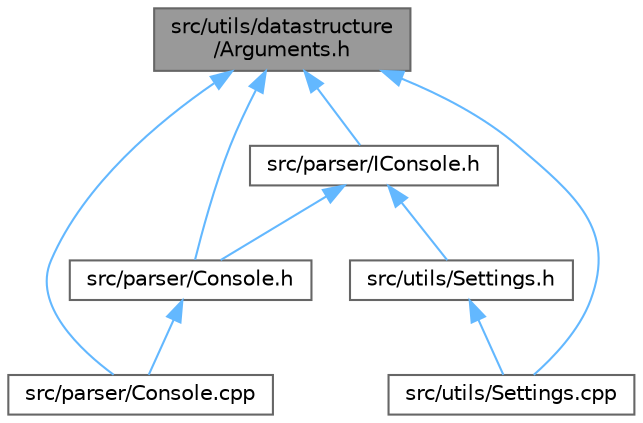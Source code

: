 digraph "src/utils/datastructure/Arguments.h"
{
 // LATEX_PDF_SIZE
  bgcolor="transparent";
  edge [fontname=Helvetica,fontsize=10,labelfontname=Helvetica,labelfontsize=10];
  node [fontname=Helvetica,fontsize=10,shape=box,height=0.2,width=0.4];
  Node1 [id="Node000001",label="src/utils/datastructure\l/Arguments.h",height=0.2,width=0.4,color="gray40", fillcolor="grey60", style="filled", fontcolor="black",tooltip="Definition of the datastructure of command line arguments for csvhelper."];
  Node1 -> Node2 [id="edge1_Node000001_Node000002",dir="back",color="steelblue1",style="solid",tooltip=" "];
  Node2 [id="Node000002",label="src/parser/Console.cpp",height=0.2,width=0.4,color="grey40", fillcolor="white", style="filled",URL="$_console_8cpp.html",tooltip="Functions for console parser of csvhelper."];
  Node1 -> Node3 [id="edge2_Node000001_Node000003",dir="back",color="steelblue1",style="solid",tooltip=" "];
  Node3 [id="Node000003",label="src/parser/Console.h",height=0.2,width=0.4,color="grey40", fillcolor="white", style="filled",URL="$_console_8h.html",tooltip="Declaration of the console parser class for csvhelper."];
  Node3 -> Node2 [id="edge3_Node000003_Node000002",dir="back",color="steelblue1",style="solid",tooltip=" "];
  Node1 -> Node4 [id="edge4_Node000001_Node000004",dir="back",color="steelblue1",style="solid",tooltip=" "];
  Node4 [id="Node000004",label="src/parser/IConsole.h",height=0.2,width=0.4,color="grey40", fillcolor="white", style="filled",URL="$_i_console_8h_source.html",tooltip=" "];
  Node4 -> Node3 [id="edge5_Node000004_Node000003",dir="back",color="steelblue1",style="solid",tooltip=" "];
  Node4 -> Node5 [id="edge6_Node000004_Node000005",dir="back",color="steelblue1",style="solid",tooltip=" "];
  Node5 [id="Node000005",label="src/utils/Settings.h",height=0.2,width=0.4,color="grey40", fillcolor="white", style="filled",URL="$_settings_8h.html",tooltip="Declaration of the settings class for csvhelper."];
  Node5 -> Node6 [id="edge7_Node000005_Node000006",dir="back",color="steelblue1",style="solid",tooltip=" "];
  Node6 [id="Node000006",label="src/utils/Settings.cpp",height=0.2,width=0.4,color="grey40", fillcolor="white", style="filled",URL="$_settings_8cpp.html",tooltip="Implementation of the settings class for csvhelper."];
  Node1 -> Node6 [id="edge8_Node000001_Node000006",dir="back",color="steelblue1",style="solid",tooltip=" "];
}
